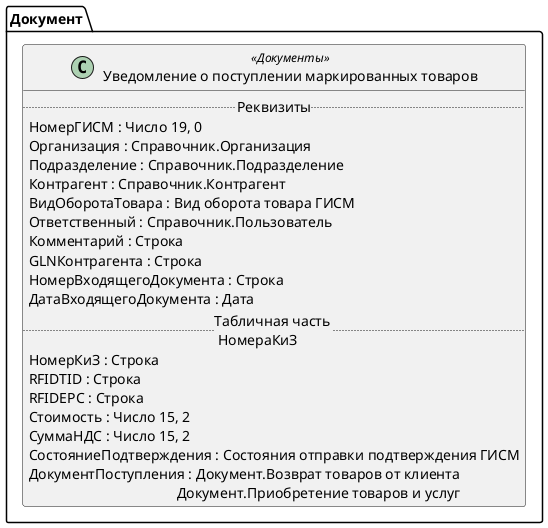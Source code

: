 ﻿@startuml УведомлениеОПоступленииМаркированныхТоваровГИСМ
'!include templates.wsd
'..\include templates.wsd
class Документ.УведомлениеОПоступленииМаркированныхТоваровГИСМ as "Уведомление о поступлении маркированных товаров" <<Документы>>
{
..Реквизиты..
НомерГИСМ : Число 19, 0
Организация : Справочник.Организация
Подразделение : Справочник.Подразделение
Контрагент : Справочник.Контрагент
ВидОборотаТовара : Вид оборота товара ГИСМ
Ответственный : Справочник.Пользователь
Комментарий : Строка
GLNКонтрагента : Строка
НомерВходящегоДокумента : Строка
ДатаВходящегоДокумента : Дата
..Табличная часть \n НомераКиЗ..
НомерКиЗ : Строка
RFIDTID : Строка
RFIDEPC : Строка
Стоимость : Число 15, 2
СуммаНДС : Число 15, 2
СостояниеПодтверждения : Состояния отправки подтверждения ГИСМ
ДокументПоступления : Документ.Возврат товаров от клиента\rДокумент.Приобретение товаров и услуг
}
@enduml
